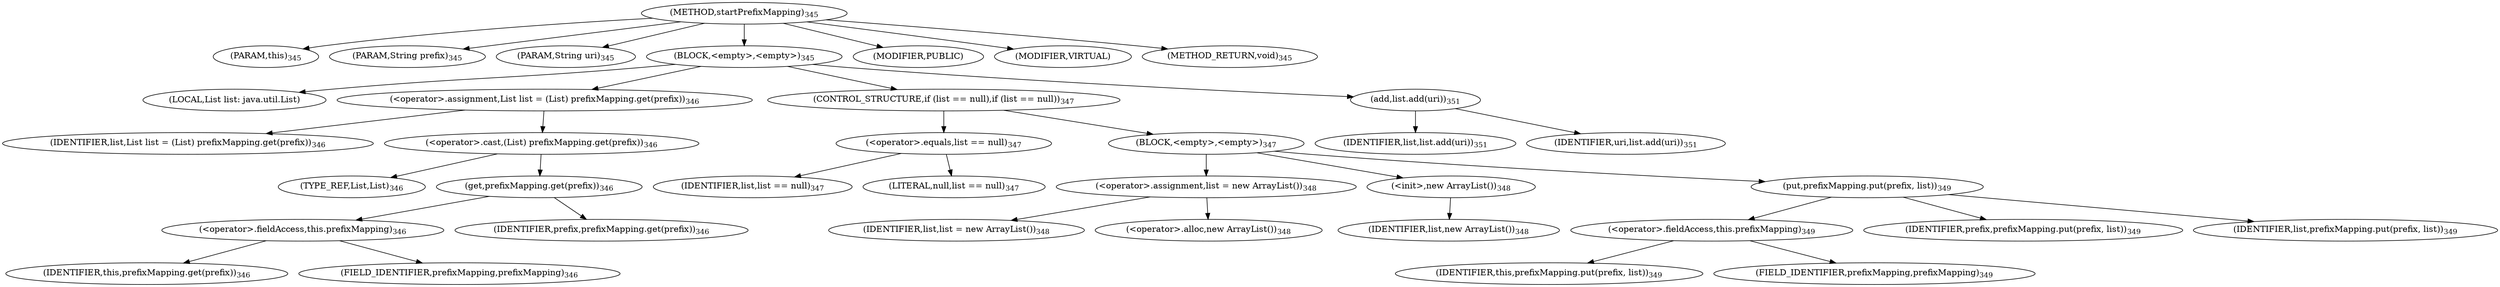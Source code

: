 digraph "startPrefixMapping" {  
"461" [label = <(METHOD,startPrefixMapping)<SUB>345</SUB>> ]
"462" [label = <(PARAM,this)<SUB>345</SUB>> ]
"463" [label = <(PARAM,String prefix)<SUB>345</SUB>> ]
"464" [label = <(PARAM,String uri)<SUB>345</SUB>> ]
"465" [label = <(BLOCK,&lt;empty&gt;,&lt;empty&gt;)<SUB>345</SUB>> ]
"19" [label = <(LOCAL,List list: java.util.List)> ]
"466" [label = <(&lt;operator&gt;.assignment,List list = (List) prefixMapping.get(prefix))<SUB>346</SUB>> ]
"467" [label = <(IDENTIFIER,list,List list = (List) prefixMapping.get(prefix))<SUB>346</SUB>> ]
"468" [label = <(&lt;operator&gt;.cast,(List) prefixMapping.get(prefix))<SUB>346</SUB>> ]
"469" [label = <(TYPE_REF,List,List)<SUB>346</SUB>> ]
"470" [label = <(get,prefixMapping.get(prefix))<SUB>346</SUB>> ]
"471" [label = <(&lt;operator&gt;.fieldAccess,this.prefixMapping)<SUB>346</SUB>> ]
"472" [label = <(IDENTIFIER,this,prefixMapping.get(prefix))<SUB>346</SUB>> ]
"473" [label = <(FIELD_IDENTIFIER,prefixMapping,prefixMapping)<SUB>346</SUB>> ]
"474" [label = <(IDENTIFIER,prefix,prefixMapping.get(prefix))<SUB>346</SUB>> ]
"475" [label = <(CONTROL_STRUCTURE,if (list == null),if (list == null))<SUB>347</SUB>> ]
"476" [label = <(&lt;operator&gt;.equals,list == null)<SUB>347</SUB>> ]
"477" [label = <(IDENTIFIER,list,list == null)<SUB>347</SUB>> ]
"478" [label = <(LITERAL,null,list == null)<SUB>347</SUB>> ]
"479" [label = <(BLOCK,&lt;empty&gt;,&lt;empty&gt;)<SUB>347</SUB>> ]
"480" [label = <(&lt;operator&gt;.assignment,list = new ArrayList())<SUB>348</SUB>> ]
"481" [label = <(IDENTIFIER,list,list = new ArrayList())<SUB>348</SUB>> ]
"482" [label = <(&lt;operator&gt;.alloc,new ArrayList())<SUB>348</SUB>> ]
"483" [label = <(&lt;init&gt;,new ArrayList())<SUB>348</SUB>> ]
"18" [label = <(IDENTIFIER,list,new ArrayList())<SUB>348</SUB>> ]
"484" [label = <(put,prefixMapping.put(prefix, list))<SUB>349</SUB>> ]
"485" [label = <(&lt;operator&gt;.fieldAccess,this.prefixMapping)<SUB>349</SUB>> ]
"486" [label = <(IDENTIFIER,this,prefixMapping.put(prefix, list))<SUB>349</SUB>> ]
"487" [label = <(FIELD_IDENTIFIER,prefixMapping,prefixMapping)<SUB>349</SUB>> ]
"488" [label = <(IDENTIFIER,prefix,prefixMapping.put(prefix, list))<SUB>349</SUB>> ]
"489" [label = <(IDENTIFIER,list,prefixMapping.put(prefix, list))<SUB>349</SUB>> ]
"490" [label = <(add,list.add(uri))<SUB>351</SUB>> ]
"491" [label = <(IDENTIFIER,list,list.add(uri))<SUB>351</SUB>> ]
"492" [label = <(IDENTIFIER,uri,list.add(uri))<SUB>351</SUB>> ]
"493" [label = <(MODIFIER,PUBLIC)> ]
"494" [label = <(MODIFIER,VIRTUAL)> ]
"495" [label = <(METHOD_RETURN,void)<SUB>345</SUB>> ]
  "461" -> "462" 
  "461" -> "463" 
  "461" -> "464" 
  "461" -> "465" 
  "461" -> "493" 
  "461" -> "494" 
  "461" -> "495" 
  "465" -> "19" 
  "465" -> "466" 
  "465" -> "475" 
  "465" -> "490" 
  "466" -> "467" 
  "466" -> "468" 
  "468" -> "469" 
  "468" -> "470" 
  "470" -> "471" 
  "470" -> "474" 
  "471" -> "472" 
  "471" -> "473" 
  "475" -> "476" 
  "475" -> "479" 
  "476" -> "477" 
  "476" -> "478" 
  "479" -> "480" 
  "479" -> "483" 
  "479" -> "484" 
  "480" -> "481" 
  "480" -> "482" 
  "483" -> "18" 
  "484" -> "485" 
  "484" -> "488" 
  "484" -> "489" 
  "485" -> "486" 
  "485" -> "487" 
  "490" -> "491" 
  "490" -> "492" 
}
